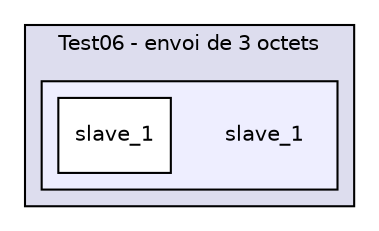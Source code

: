 digraph "/media/nicolas/A600540B0053E13B/Users/nicolas/Documents/Ecole/ISEN/Projet/Coupe de France/Module Cerveau/I2C/Tests/Test06 - envoi de 3 octets/slave_1" {
  compound=true
  node [ fontsize="10", fontname="Helvetica"];
  edge [ labelfontsize="10", labelfontname="Helvetica"];
  subgraph clusterdir_fa012d8eff4d9d2f763ca569015fa624 {
    graph [ bgcolor="#ddddee", pencolor="black", label="Test06 - envoi de 3 octets" fontname="Helvetica", fontsize="10", URL="dir_fa012d8eff4d9d2f763ca569015fa624.html"]
  subgraph clusterdir_ffd3219635764cabe1c6989c3168c77a {
    graph [ bgcolor="#eeeeff", pencolor="black", label="" URL="dir_ffd3219635764cabe1c6989c3168c77a.html"];
    dir_ffd3219635764cabe1c6989c3168c77a [shape=plaintext label="slave_1"];
    dir_8ccbb7443544dc60a775aeb62c84715f [shape=box label="slave_1" color="black" fillcolor="white" style="filled" URL="dir_8ccbb7443544dc60a775aeb62c84715f.html"];
  }
  }
}
